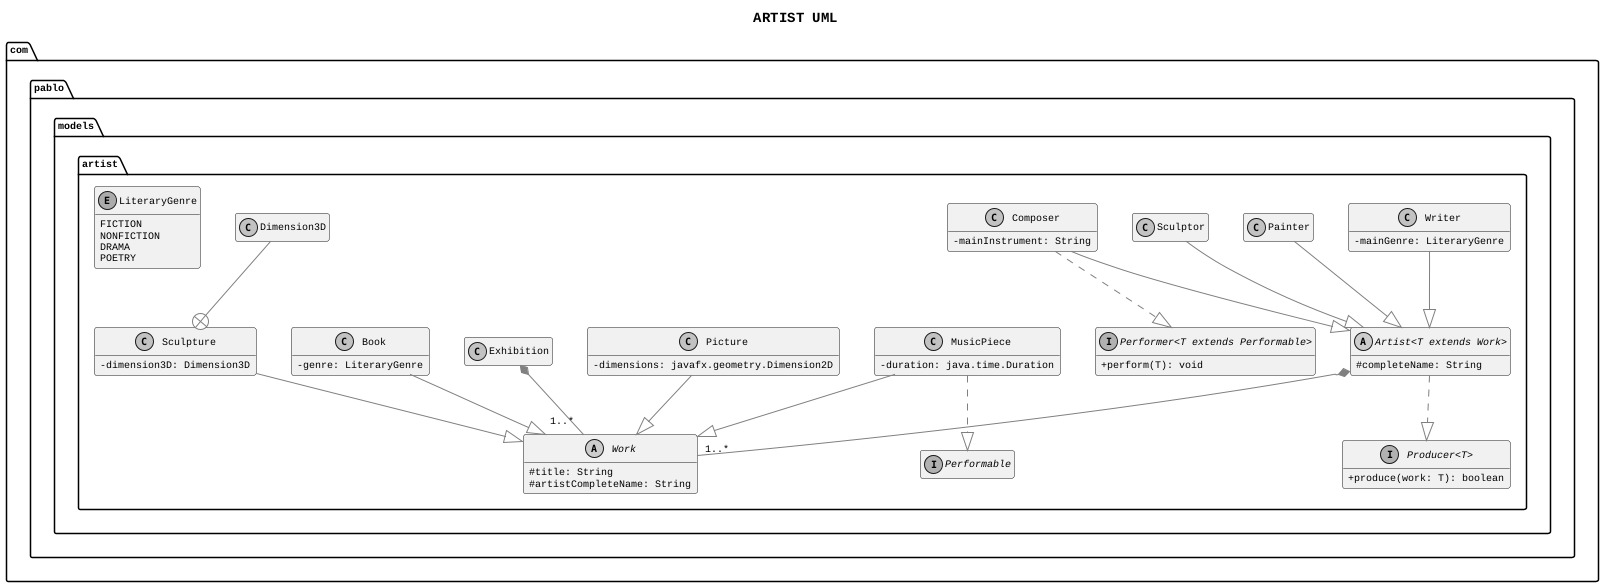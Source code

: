 @startuml

title ARTIST UML

skinparam monochrome true
skinparam shadowing false
skinparam defaultFontName Liberation Mono
skinparam defaultFontSize 10
skinparam defaultFontColor Black
skinparam ArrowFontColor Black
skinparam ArrowColor Grey
skinparam classAttributeIconSize 0
skinparam genericDisplay old
hide empty members

package com.pablo.models.artist {

    Artist *-- "1..*" Work

    class Exhibition {
    }
    Exhibition *-- "1..*" Work

    class Composer {
        -mainInstrument: String
    }
    Composer --|> Artist
    Composer ..|> Performer

    class Writer {
        -mainGenre: LiteraryGenre
    }
    Writer --|> Artist

    class Painter {
    }
    Painter --|> Artist

    class Sculptor {
    }
    Sculptor --|> Artist

    abstract class Artist<T extends Work> {
        #completeName: String
    }
    Artist ..|> Producer

    class MusicPiece {
        -duration: java.time.Duration
    }
    MusicPiece --|> Work
    MusicPiece ..|> Performable

    class Picture {
        -dimensions: javafx.geometry.Dimension2D
    }
    Picture --|> Work

    class Book {
        -genre: LiteraryGenre
    }
    Book --|> Work

    class Sculpture {
        -dimension3D: Dimension3D
    }
    Sculpture --|> Work

    class Dimension3D {
    }
    Dimension3D --+ Sculpture

    abstract class Work {
        #title: String
        #artistCompleteName: String
    }

    interface Producer<T> {
        +produce(work: T): boolean
    }

    interface Performer<T extends Performable> {
        +perform(T): void
    }

    interface Performable {
    }

    enum LiteraryGenre {
        FICTION
        NONFICTION
        DRAMA
        POETRY
    }
}
@enduml